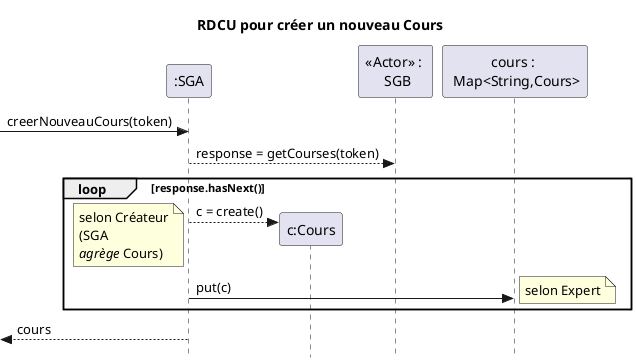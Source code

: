 @startuml
skinparam style strictuml
skinparam defaultfontname Verdana
title RDCU pour créer un nouveau Cours
participant ":SGA" as sga
->sga : creerNouveauCours(token)
participant "c:Cours" as cours
participant "<<Actor>> : \n SGB" as sgb
participant "cours : \n Map<String,Cours>" as map
sga-->sgb: response = getCourses(token)
loop response.hasNext()
  create cours
  sga-->cours : c = create()
  note left : selon Créateur\n(SGA\n//agrège// Cours)
  sga->map : put(c)
  note right : selon Expert
end loop
<--sga : cours
@enduml